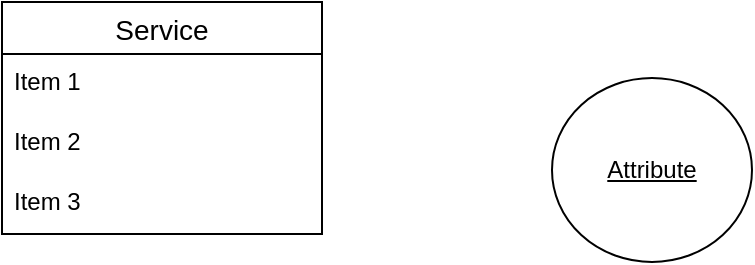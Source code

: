 <mxfile version="24.3.1" type="device">
  <diagram name="Page-1" id="dTwODdr_KU7sFRWjOcD7">
    <mxGraphModel dx="822" dy="554" grid="1" gridSize="10" guides="1" tooltips="1" connect="1" arrows="1" fold="1" page="1" pageScale="1" pageWidth="850" pageHeight="1100" math="0" shadow="0">
      <root>
        <mxCell id="0" />
        <mxCell id="1" parent="0" />
        <mxCell id="iuWYlwARCLuapk9t1VH2-1" value="Service" style="swimlane;fontStyle=0;childLayout=stackLayout;horizontal=1;startSize=26;horizontalStack=0;resizeParent=1;resizeParentMax=0;resizeLast=0;collapsible=1;marginBottom=0;align=center;fontSize=14;" vertex="1" parent="1">
          <mxGeometry x="50" y="30" width="160" height="116" as="geometry" />
        </mxCell>
        <mxCell id="iuWYlwARCLuapk9t1VH2-2" value="Item 1" style="text;strokeColor=none;fillColor=none;spacingLeft=4;spacingRight=4;overflow=hidden;rotatable=0;points=[[0,0.5],[1,0.5]];portConstraint=eastwest;fontSize=12;whiteSpace=wrap;html=1;" vertex="1" parent="iuWYlwARCLuapk9t1VH2-1">
          <mxGeometry y="26" width="160" height="30" as="geometry" />
        </mxCell>
        <mxCell id="iuWYlwARCLuapk9t1VH2-3" value="Item 2" style="text;strokeColor=none;fillColor=none;spacingLeft=4;spacingRight=4;overflow=hidden;rotatable=0;points=[[0,0.5],[1,0.5]];portConstraint=eastwest;fontSize=12;whiteSpace=wrap;html=1;" vertex="1" parent="iuWYlwARCLuapk9t1VH2-1">
          <mxGeometry y="56" width="160" height="30" as="geometry" />
        </mxCell>
        <mxCell id="iuWYlwARCLuapk9t1VH2-4" value="Item 3" style="text;strokeColor=none;fillColor=none;spacingLeft=4;spacingRight=4;overflow=hidden;rotatable=0;points=[[0,0.5],[1,0.5]];portConstraint=eastwest;fontSize=12;whiteSpace=wrap;html=1;" vertex="1" parent="iuWYlwARCLuapk9t1VH2-1">
          <mxGeometry y="86" width="160" height="30" as="geometry" />
        </mxCell>
        <mxCell id="iuWYlwARCLuapk9t1VH2-5" value="Attribute" style="ellipse;whiteSpace=wrap;html=1;align=center;fontStyle=4;" vertex="1" parent="1">
          <mxGeometry x="325" y="68" width="100" height="92" as="geometry" />
        </mxCell>
      </root>
    </mxGraphModel>
  </diagram>
</mxfile>
